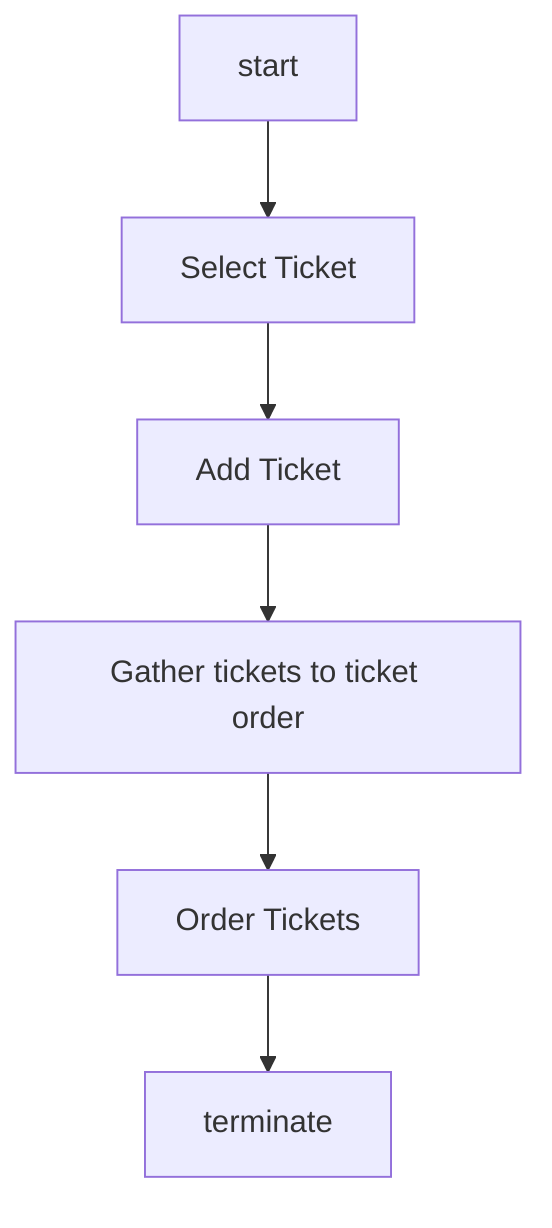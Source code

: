 flowchart TD
    start --> selectTicket[Select Ticket]
    selectTicket --> addTicket[Add Ticket]
    addTicket --> gatherTicketOrder[Gather tickets to ticket order]
    gatherTicketOrder --> order[Order Tickets]
    order --> terminate